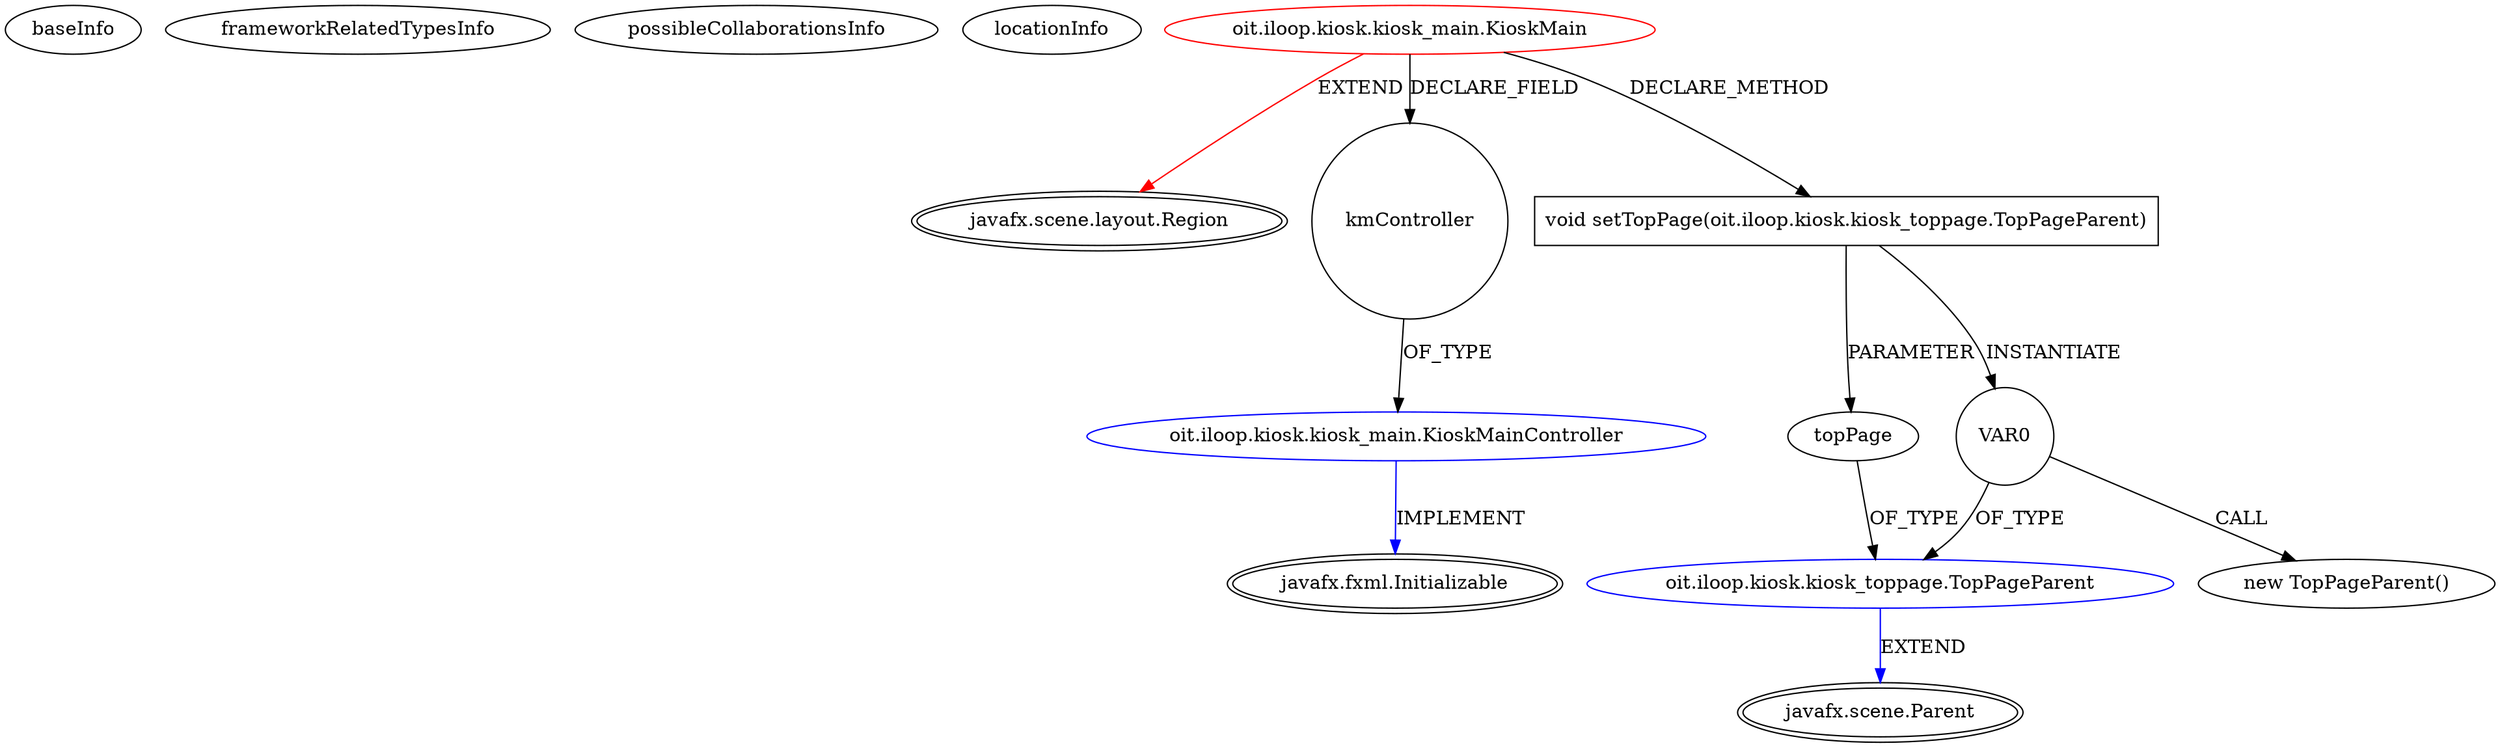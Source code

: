 digraph {
baseInfo[graphId=3147,category="extension_graph",isAnonymous=false,possibleRelation=true]
frameworkRelatedTypesInfo[0="javafx.scene.layout.Region"]
possibleCollaborationsInfo[0="3147~FIELD_DECLARATION-~javafx.scene.layout.Region ~javafx.fxml.Initializable ~false~false",1="3147~CLIENT_METHOD_DECLARATION-INSTANTIATION-CLIENT_METHOD_DECLARATION-PARAMETER_DECLARATION-~javafx.scene.layout.Region ~javafx.scene.Parent ~false~false"]
locationInfo[projectName="iloop-kiosk-KIOSK-Project",filePath="/iloop-kiosk-KIOSK-Project/KIOSK-Project-master/src/oit/iloop/kiosk/kiosk_main/KioskMain.java",contextSignature="KioskMain",graphId="3147"]
0[label="oit.iloop.kiosk.kiosk_main.KioskMain",vertexType="ROOT_CLIENT_CLASS_DECLARATION",isFrameworkType=false,color=red]
1[label="javafx.scene.layout.Region",vertexType="FRAMEWORK_CLASS_TYPE",isFrameworkType=true,peripheries=2]
2[label="kmController",vertexType="FIELD_DECLARATION",isFrameworkType=false,shape=circle]
3[label="oit.iloop.kiosk.kiosk_main.KioskMainController",vertexType="REFERENCE_CLIENT_CLASS_DECLARATION",isFrameworkType=false,color=blue]
4[label="javafx.fxml.Initializable",vertexType="FRAMEWORK_INTERFACE_TYPE",isFrameworkType=true,peripheries=2]
6[label="void setTopPage(oit.iloop.kiosk.kiosk_toppage.TopPageParent)",vertexType="CLIENT_METHOD_DECLARATION",isFrameworkType=false,shape=box]
7[label="topPage",vertexType="PARAMETER_DECLARATION",isFrameworkType=false]
8[label="oit.iloop.kiosk.kiosk_toppage.TopPageParent",vertexType="REFERENCE_CLIENT_CLASS_DECLARATION",isFrameworkType=false,color=blue]
9[label="javafx.scene.Parent",vertexType="FRAMEWORK_CLASS_TYPE",isFrameworkType=true,peripheries=2]
11[label="VAR0",vertexType="VARIABLE_EXPRESION",isFrameworkType=false,shape=circle]
10[label="new TopPageParent()",vertexType="CONSTRUCTOR_CALL",isFrameworkType=false]
0->1[label="EXTEND",color=red]
0->2[label="DECLARE_FIELD"]
3->4[label="IMPLEMENT",color=blue]
2->3[label="OF_TYPE"]
0->6[label="DECLARE_METHOD"]
8->9[label="EXTEND",color=blue]
7->8[label="OF_TYPE"]
6->7[label="PARAMETER"]
6->11[label="INSTANTIATE"]
11->8[label="OF_TYPE"]
11->10[label="CALL"]
}
